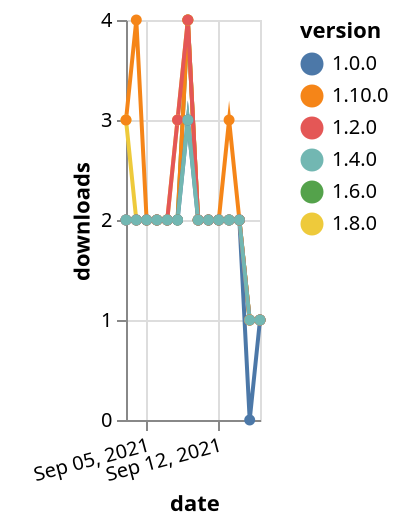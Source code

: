 {"$schema": "https://vega.github.io/schema/vega-lite/v5.json", "description": "A simple bar chart with embedded data.", "data": {"values": [{"date": "2021-09-03", "total": 996, "delta": 2, "version": "1.6.0"}, {"date": "2021-09-04", "total": 998, "delta": 2, "version": "1.6.0"}, {"date": "2021-09-05", "total": 1000, "delta": 2, "version": "1.6.0"}, {"date": "2021-09-06", "total": 1002, "delta": 2, "version": "1.6.0"}, {"date": "2021-09-07", "total": 1004, "delta": 2, "version": "1.6.0"}, {"date": "2021-09-08", "total": 1006, "delta": 2, "version": "1.6.0"}, {"date": "2021-09-09", "total": 1010, "delta": 4, "version": "1.6.0"}, {"date": "2021-09-10", "total": 1012, "delta": 2, "version": "1.6.0"}, {"date": "2021-09-11", "total": 1014, "delta": 2, "version": "1.6.0"}, {"date": "2021-09-12", "total": 1016, "delta": 2, "version": "1.6.0"}, {"date": "2021-09-13", "total": 1018, "delta": 2, "version": "1.6.0"}, {"date": "2021-09-14", "total": 1020, "delta": 2, "version": "1.6.0"}, {"date": "2021-09-15", "total": 1021, "delta": 1, "version": "1.6.0"}, {"date": "2021-09-16", "total": 1022, "delta": 1, "version": "1.6.0"}, {"date": "2021-09-03", "total": 679, "delta": 3, "version": "1.8.0"}, {"date": "2021-09-04", "total": 681, "delta": 2, "version": "1.8.0"}, {"date": "2021-09-05", "total": 683, "delta": 2, "version": "1.8.0"}, {"date": "2021-09-06", "total": 685, "delta": 2, "version": "1.8.0"}, {"date": "2021-09-07", "total": 687, "delta": 2, "version": "1.8.0"}, {"date": "2021-09-08", "total": 690, "delta": 3, "version": "1.8.0"}, {"date": "2021-09-09", "total": 694, "delta": 4, "version": "1.8.0"}, {"date": "2021-09-10", "total": 696, "delta": 2, "version": "1.8.0"}, {"date": "2021-09-11", "total": 698, "delta": 2, "version": "1.8.0"}, {"date": "2021-09-12", "total": 700, "delta": 2, "version": "1.8.0"}, {"date": "2021-09-13", "total": 702, "delta": 2, "version": "1.8.0"}, {"date": "2021-09-14", "total": 704, "delta": 2, "version": "1.8.0"}, {"date": "2021-09-15", "total": 705, "delta": 1, "version": "1.8.0"}, {"date": "2021-09-16", "total": 706, "delta": 1, "version": "1.8.0"}, {"date": "2021-09-03", "total": 215, "delta": 3, "version": "1.10.0"}, {"date": "2021-09-04", "total": 219, "delta": 4, "version": "1.10.0"}, {"date": "2021-09-05", "total": 221, "delta": 2, "version": "1.10.0"}, {"date": "2021-09-06", "total": 223, "delta": 2, "version": "1.10.0"}, {"date": "2021-09-07", "total": 225, "delta": 2, "version": "1.10.0"}, {"date": "2021-09-08", "total": 227, "delta": 2, "version": "1.10.0"}, {"date": "2021-09-09", "total": 231, "delta": 4, "version": "1.10.0"}, {"date": "2021-09-10", "total": 233, "delta": 2, "version": "1.10.0"}, {"date": "2021-09-11", "total": 235, "delta": 2, "version": "1.10.0"}, {"date": "2021-09-12", "total": 237, "delta": 2, "version": "1.10.0"}, {"date": "2021-09-13", "total": 240, "delta": 3, "version": "1.10.0"}, {"date": "2021-09-14", "total": 242, "delta": 2, "version": "1.10.0"}, {"date": "2021-09-15", "total": 243, "delta": 1, "version": "1.10.0"}, {"date": "2021-09-16", "total": 244, "delta": 1, "version": "1.10.0"}, {"date": "2021-09-03", "total": 2009, "delta": 2, "version": "1.0.0"}, {"date": "2021-09-04", "total": 2011, "delta": 2, "version": "1.0.0"}, {"date": "2021-09-05", "total": 2013, "delta": 2, "version": "1.0.0"}, {"date": "2021-09-06", "total": 2015, "delta": 2, "version": "1.0.0"}, {"date": "2021-09-07", "total": 2017, "delta": 2, "version": "1.0.0"}, {"date": "2021-09-08", "total": 2019, "delta": 2, "version": "1.0.0"}, {"date": "2021-09-09", "total": 2022, "delta": 3, "version": "1.0.0"}, {"date": "2021-09-10", "total": 2024, "delta": 2, "version": "1.0.0"}, {"date": "2021-09-11", "total": 2026, "delta": 2, "version": "1.0.0"}, {"date": "2021-09-12", "total": 2028, "delta": 2, "version": "1.0.0"}, {"date": "2021-09-13", "total": 2030, "delta": 2, "version": "1.0.0"}, {"date": "2021-09-14", "total": 2032, "delta": 2, "version": "1.0.0"}, {"date": "2021-09-15", "total": 2032, "delta": 0, "version": "1.0.0"}, {"date": "2021-09-16", "total": 2033, "delta": 1, "version": "1.0.0"}, {"date": "2021-09-03", "total": 1945, "delta": 2, "version": "1.2.0"}, {"date": "2021-09-04", "total": 1947, "delta": 2, "version": "1.2.0"}, {"date": "2021-09-05", "total": 1949, "delta": 2, "version": "1.2.0"}, {"date": "2021-09-06", "total": 1951, "delta": 2, "version": "1.2.0"}, {"date": "2021-09-07", "total": 1953, "delta": 2, "version": "1.2.0"}, {"date": "2021-09-08", "total": 1956, "delta": 3, "version": "1.2.0"}, {"date": "2021-09-09", "total": 1960, "delta": 4, "version": "1.2.0"}, {"date": "2021-09-10", "total": 1962, "delta": 2, "version": "1.2.0"}, {"date": "2021-09-11", "total": 1964, "delta": 2, "version": "1.2.0"}, {"date": "2021-09-12", "total": 1966, "delta": 2, "version": "1.2.0"}, {"date": "2021-09-13", "total": 1968, "delta": 2, "version": "1.2.0"}, {"date": "2021-09-14", "total": 1970, "delta": 2, "version": "1.2.0"}, {"date": "2021-09-15", "total": 1971, "delta": 1, "version": "1.2.0"}, {"date": "2021-09-16", "total": 1972, "delta": 1, "version": "1.2.0"}, {"date": "2021-09-03", "total": 1455, "delta": 2, "version": "1.4.0"}, {"date": "2021-09-04", "total": 1457, "delta": 2, "version": "1.4.0"}, {"date": "2021-09-05", "total": 1459, "delta": 2, "version": "1.4.0"}, {"date": "2021-09-06", "total": 1461, "delta": 2, "version": "1.4.0"}, {"date": "2021-09-07", "total": 1463, "delta": 2, "version": "1.4.0"}, {"date": "2021-09-08", "total": 1465, "delta": 2, "version": "1.4.0"}, {"date": "2021-09-09", "total": 1468, "delta": 3, "version": "1.4.0"}, {"date": "2021-09-10", "total": 1470, "delta": 2, "version": "1.4.0"}, {"date": "2021-09-11", "total": 1472, "delta": 2, "version": "1.4.0"}, {"date": "2021-09-12", "total": 1474, "delta": 2, "version": "1.4.0"}, {"date": "2021-09-13", "total": 1476, "delta": 2, "version": "1.4.0"}, {"date": "2021-09-14", "total": 1478, "delta": 2, "version": "1.4.0"}, {"date": "2021-09-15", "total": 1479, "delta": 1, "version": "1.4.0"}, {"date": "2021-09-16", "total": 1480, "delta": 1, "version": "1.4.0"}]}, "width": "container", "mark": {"type": "line", "point": {"filled": true}}, "encoding": {"x": {"field": "date", "type": "temporal", "timeUnit": "yearmonthdate", "title": "date", "axis": {"labelAngle": -15}}, "y": {"field": "delta", "type": "quantitative", "title": "downloads"}, "color": {"field": "version", "type": "nominal"}, "tooltip": {"field": "delta"}}}
